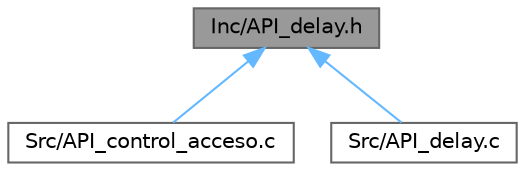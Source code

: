 digraph "Inc/API_delay.h"
{
 // LATEX_PDF_SIZE
  bgcolor="transparent";
  edge [fontname=Helvetica,fontsize=10,labelfontname=Helvetica,labelfontsize=10];
  node [fontname=Helvetica,fontsize=10,shape=box,height=0.2,width=0.4];
  Node1 [id="Node000001",label="Inc/API_delay.h",height=0.2,width=0.4,color="gray40", fillcolor="grey60", style="filled", fontcolor="black",tooltip="Modulo para manejar retardos no bloqueantes."];
  Node1 -> Node2 [id="edge1_Node000001_Node000002",dir="back",color="steelblue1",style="solid",tooltip=" "];
  Node2 [id="Node000002",label="Src/API_control_acceso.c",height=0.2,width=0.4,color="grey40", fillcolor="white", style="filled",URL="$_a_p_i__control__acceso_8c.html",tooltip="Implementación de funciones públicas definidas en API_control_acceso.h y declaración e implementación..."];
  Node1 -> Node3 [id="edge2_Node000001_Node000003",dir="back",color="steelblue1",style="solid",tooltip=" "];
  Node3 [id="Node000003",label="Src/API_delay.c",height=0.2,width=0.4,color="grey40", fillcolor="white", style="filled",URL="$_a_p_i__delay_8c.html",tooltip=" "];
}
